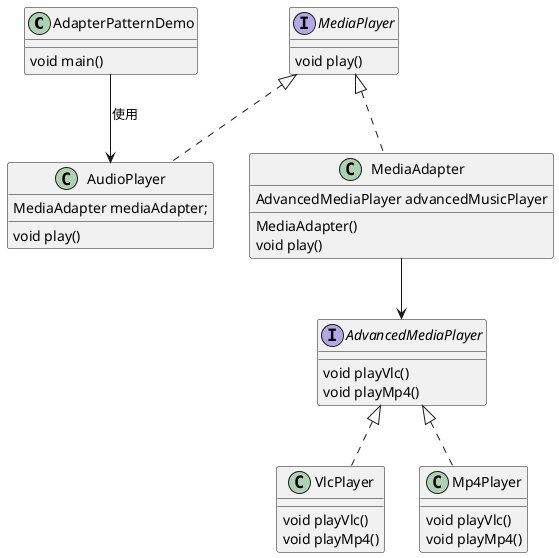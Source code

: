 @startuml
'https://plantuml.com/class-diagram
class AdapterPatternDemo{
void main()
}

 interface MediaPlayer {
    void play()
}

'适配者类（Adaptee）：定义一个已经存在的接口，这个接口需要适配。
class AudioPlayer implements MediaPlayer{
MediaAdapter mediaAdapter;
    void play()
}

'适配器类（Adapter）：实现目标接口，并通过组合或继承的方式调用适配者类中的方法，从而实现目标接口。
class MediaAdapter implements MediaPlayer{
 AdvancedMediaPlayer advancedMusicPlayer
MediaAdapter()
    void play()
}

 interface AdvancedMediaPlayer {
    void playVlc()
    void playMp4()
}

class VlcPlayer implements AdvancedMediaPlayer{
    void playVlc()
    void playMp4()
}

'目标接口（Target）：定义客户需要的接口。
class Mp4Player implements AdvancedMediaPlayer{
    void playVlc()
    void playMp4()
}

AdapterPatternDemo --> AudioPlayer :使用
MediaAdapter--> AdvancedMediaPlayer


@enduml